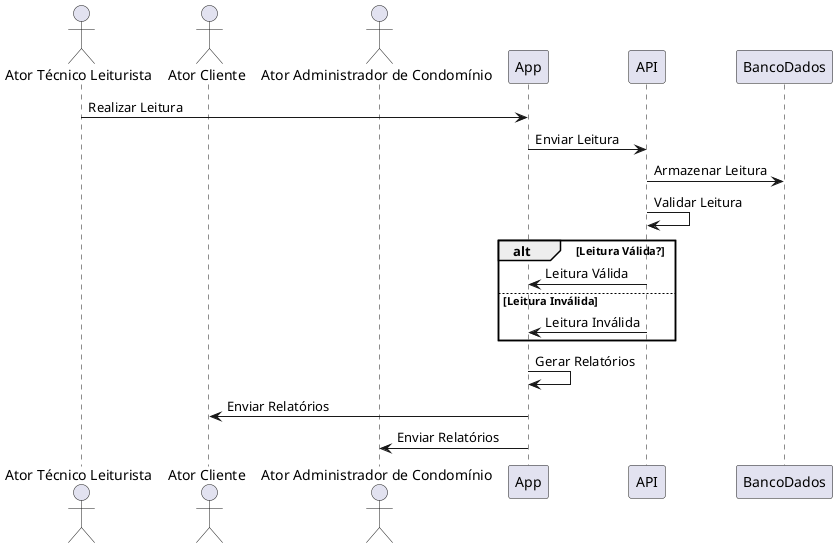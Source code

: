 @startuml
actor "Ator Técnico Leiturista" as Leiturista
actor "Ator Cliente" as Cliente
actor "Ator Administrador de Condomínio" as Administrador

Leiturista -> App: Realizar Leitura
App -> API: Enviar Leitura
API -> BancoDados: Armazenar Leitura
API -> API: Validar Leitura
alt Leitura Válida?
  API -> App: Leitura Válida
else Leitura Inválida
  API -> App: Leitura Inválida
end

App -> App: Gerar Relatórios
App -> Cliente: Enviar Relatórios
App -> Administrador: Enviar Relatórios

@enduml
